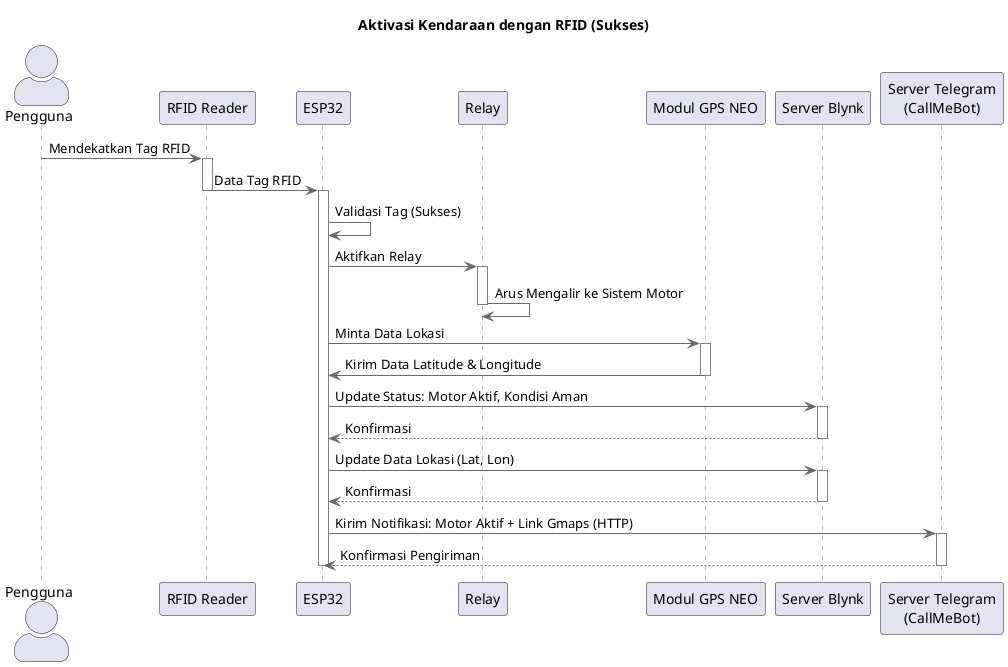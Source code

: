 @startuml
' Skin parameters for better appearance
skinparam actorStyle awesome
skinparam sequenceParticipant भरघोस  /' Use a color that provides good contrast '/
skinparam sequenceArrowColor DimGray
skinparam sequenceLifeLineBorderColor Gray
skinparam sequenceGroupBorderColor DimGray
skinparam sequenceGroupBackgroundColor PaleTurquoise
skinparam note {
    BackgroundColor LightYellow
    BorderColor Orange
}

title Aktivasi Kendaraan dengan RFID (Sukses)

actor Pengguna
participant "RFID Reader" as RFID
participant "ESP32" as MCU
participant "Relay" as RLY
participant "Modul GPS NEO" as GPS
participant "Server Blynk" as BLYNK
participant "Server Telegram\n(CallMeBot)" as TELEGRAM

Pengguna -> RFID : Mendekatkan Tag RFID
activate RFID
RFID -> MCU : Data Tag RFID
deactivate RFID
activate MCU

MCU -> MCU : Validasi Tag (Sukses)
MCU -> RLY : Aktifkan Relay
activate RLY
RLY -> RLY : Arus Mengalir ke Sistem Motor
deactivate RLY

MCU -> GPS : Minta Data Lokasi
activate GPS
GPS -> MCU : Kirim Data Latitude & Longitude
deactivate GPS

MCU -> BLYNK : Update Status: Motor Aktif, Kondisi Aman
activate BLYNK
BLYNK --> MCU : Konfirmasi
deactivate BLYNK

MCU -> BLYNK : Update Data Lokasi (Lat, Lon)
activate BLYNK
BLYNK --> MCU : Konfirmasi
deactivate BLYNK

MCU -> TELEGRAM : Kirim Notifikasi: Motor Aktif + Link Gmaps (HTTP)
activate TELEGRAM
TELEGRAM --> MCU : Konfirmasi Pengiriman
deactivate TELEGRAM
deactivate MCU

@enduml

@startuml
' Skin parameters (can be reused or redefined if needed)
skinparam actorStyle awesome
skinparam sequenceParticipant भरघोस
skinparam sequenceArrowColor DimGray
skinparam sequenceLifeLineBorderColor Gray
skinparam sequenceGroupBorderColor DimGray
skinparam sequenceGroupBackgroundColor PaleTurquoise
skinparam note {
    BackgroundColor LightYellow
    BorderColor Orange
}

title Aktivasi Kendaraan Gagal (Deteksi Pencurian)

actor "Pengguna/Pencuri" as UserThreat
participant "RFID Reader" as RFID
participant "ESP32" as MCU
participant "Modul GPS NEO" as GPS
participant "Server Blynk" as BLYNK
participant "Server Telegram\n(CallMeBot)" as TELEGRAM

UserThreat -> RFID : Upaya Pembacaan RFID (Gagal/Timeout)
activate RFID
RFID -> MCU : Data Tag Tidak Valid / Timeout
deactivate RFID
activate MCU

loop Deteksi Gagal Selama 3 Menit
    MCU -> MCU : Validasi Tag (Gagal)
    MCU -> MCU : Cek Timer / Jumlah Percobaan
end

MCU -> MCU : Status Berubah: BERBAHAYA (Pencurian Terdeteksi)

MCU -> GPS : Minta Data Lokasi
activate GPS
GPS -> MCU : Kirim Data Latitude & Longitude
deactivate GPS

MCU -> TELEGRAM : Kirim Notifikasi: BERBAHAYA! + Link Gmaps (HTTP)
activate TELEGRAM
TELEGRAM --> MCU : Konfirmasi Pengiriman
deactivate TELEGRAM

MCU -> BLYNK : Update Status: BERBAHAYA
activate BLYNK
BLYNK --> MCU : Konfirmasi
deactivate BLYNK

MCU -> BLYNK : Update Data Lokasi (Lat, Lon)
activate BLYNK
BLYNK --> MCU : Konfirmasi
deactivate BLYNK

note right of MCU : Sistem masuk mode pemantauan intensif (setiap 2 menit)
deactivate MCU

@enduml

@startuml
' Skin parameters
skinparam actorStyle awesome
skinparam sequenceParticipant भरघोस
skinparam sequenceArrowColor DimGray
skinparam sequenceLifeLineBorderColor Gray
skinparam sequenceGroupBorderColor DimGray
skinparam sequenceGroupBackgroundColor PaleTurquoise
skinparam note {
    BackgroundColor LightYellow
    BorderColor Orange
}

title Pemantauan Kendaraan (Kondisi Aman)

participant "ESP32" as MCU
participant "Modul GPS NEO" as GPS
participant "Server Blynk" as BLYNK
participant "Server Telegram\n(CallMeBot)" as TELEGRAM

activate MCU
loop Setiap 10 Menit
    MCU -> GPS : Minta Data Lokasi
    activate GPS
    GPS -> MCU : Kirim Data Latitude & Longitude
    deactivate GPS

    MCU -> BLYNK : Update Data Lokasi (Lat, Lon)
    activate BLYNK
    BLYNK --> MCU : Konfirmasi
    deactivate BLYNK

    MCU -> TELEGRAM : Kirim Notifikasi Lokasi Rutin + Link Gmaps (HTTP)
    activate TELEGRAM
    TELEGRAM --> MCU : Konfirmasi Pengiriman
    deactivate TELEGRAM
end
deactivate MCU

@enduml

@startuml
' Skin parameters
skinparam actorStyle awesome
skinparam sequenceParticipant भरघोस
skinparam sequenceArrowColor DimGray
skinparam sequenceLifeLineBorderColor Gray
skinparam sequenceGroupBorderColor DimGray
skinparam sequenceGroupBackgroundColor PaleTurquoise
skinparam note {
    BackgroundColor LightYellow
    BorderColor Orange
}

title Pemantauan Kendaraan (Kondisi Berbahaya - Intensif)

participant "ESP32" as MCU
participant "Modul GPS NEO" as GPS
participant "Server Blynk" as BLYNK
participant "Server Telegram\n(CallMeBot)" as TELEGRAM

activate MCU
note left of MCU : Dipicu setelah kondisi berbahaya terdeteksi
loop Setiap 2 Menit
    MCU -> GPS : Minta Data Lokasi
    activate GPS
    GPS -> MCU : Kirim Data Latitude & Longitude
    deactivate GPS

    MCU -> BLYNK : Update Data Lokasi (Lat, Lon)
    activate BLYNK
    BLYNK --> MCU : Konfirmasi
    deactivate BLYNK

    MCU -> TELEGRAM : Kirim Notifikasi Lokasi BERBAHAYA! + Link Gmaps (HTTP)
    activate TELEGRAM
    TELEGRAM --> MCU : Konfirmasi Pengiriman
    deactivate TELEGRAM
end
deactivate MCU

@enduml

@startuml
' Skin parameters
skinparam actorStyle awesome
skinparam sequenceParticipant भरघोस
skinparam sequenceArrowColor DimGray
skinparam sequenceLifeLineBorderColor Gray
skinparam sequenceGroupBorderColor DimGray
skinparam sequenceGroupBackgroundColor PaleTurquoise
skinparam note {
    BackgroundColor LightYellow
    BorderColor Orange
}

title Kontrol Relay Jarak Jauh via Blynk (Mematikan Motor)

actor Pengguna
participant "Aplikasi Blynk" as APP_BLYNK
participant "Server Blynk" as BLYNK
participant "ESP32" as MCU
participant "Relay" as RLY

Pengguna -> APP_BLYNK : Tekan Tombol "Matikan Relay"
activate APP_BLYNK
APP_BLYNK -> BLYNK : Perintah: Matikan Relay
deactivate APP_BLYNK
activate BLYNK

BLYNK -> MCU : Perintah: Matikan Relay
deactivate BLYNK
activate MCU

MCU -> MCU : Proses Perintah (delay ~3 detik)
MCU -> RLY : Nonaktifkan Relay
activate RLY
RLY -> RLY : Arus Terputus dari Sistem Motor
deactivate RLY

MCU -> BLYNK : Update Status: Relay OFF, Motor Mati
activate BLYNK
BLYNK --> MCU : Konfirmasi
deactivate BLYNK
deactivate MCU

@enduml

@startuml
' Skin parameters
skinparam actorStyle awesome
skinparam sequenceParticipant भरघोस
skinparam sequenceArrowColor DimGray
skinparam sequenceLifeLineBorderColor Gray
skinparam sequenceGroupBorderColor DimGray
skinparam sequenceGroupBackgroundColor PaleTurquoise
skinparam note {
    BackgroundColor LightYellow
    BorderColor Orange
}

title Kontrol Relay Jarak Jauh via Blynk (Menghidupkan Motor)

actor Pengguna
participant "Aplikasi Blynk" as APP_BLYNK
participant "Server Blynk" as BLYNK
participant "ESP32" as MCU
participant "Relay" as RLY

Pengguna -> APP_BLYNK : Tekan Tombol "Hidupkan Relay"
activate APP_BLYNK
APP_BLYNK -> BLYNK : Perintah: Hidupkan Relay
deactivate APP_BLYNK
activate BLYNK

BLYNK -> MCU : Perintah: Hidupkan Relay
deactivate BLYNK
activate MCU

opt Otorisasi Tambahan (jika diperlukan)
    MCU -> MCU : Validasi Kondisi untuk Menghidupkan
end

MCU -> MCU : Proses Perintah (delay ~3 detik)
MCU -> RLY : Aktifkan Relay
activate RLY
RLY -> RLY : Arus Mengalir ke Sistem Motor
deactivate RLY

MCU -> BLYNK : Update Status: Relay ON
activate BLYNK
BLYNK --> MCU : Konfirmasi
deactivate BLYNK
deactivate MCU

@enduml
